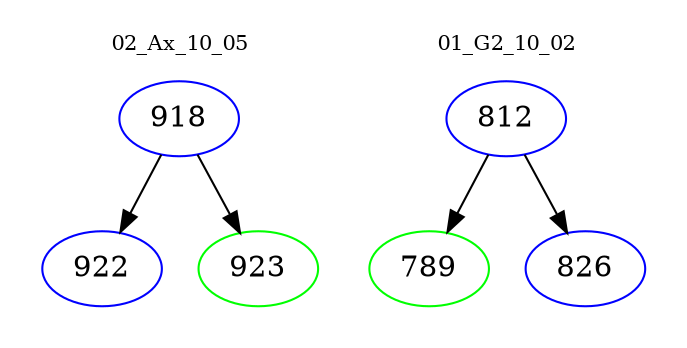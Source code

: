 digraph{
subgraph cluster_0 {
color = white
label = "02_Ax_10_05";
fontsize=10;
T0_918 [label="918", color="blue"]
T0_918 -> T0_922 [color="black"]
T0_922 [label="922", color="blue"]
T0_918 -> T0_923 [color="black"]
T0_923 [label="923", color="green"]
}
subgraph cluster_1 {
color = white
label = "01_G2_10_02";
fontsize=10;
T1_812 [label="812", color="blue"]
T1_812 -> T1_789 [color="black"]
T1_789 [label="789", color="green"]
T1_812 -> T1_826 [color="black"]
T1_826 [label="826", color="blue"]
}
}
